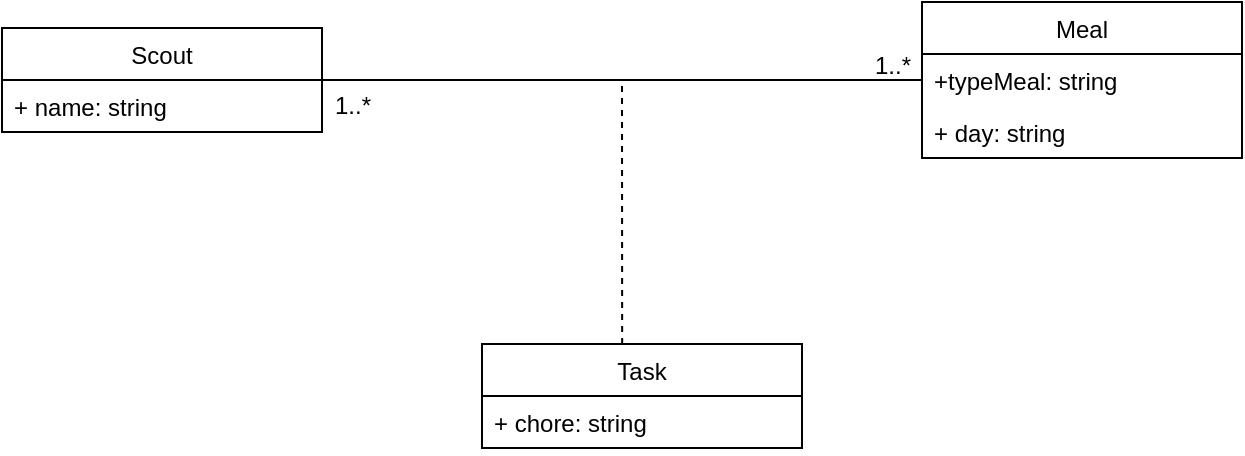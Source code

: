 <mxfile version="16.6.4" type="github" pages="2">
  <diagram id="F5-OUlLzbReeKoo68haT" name="Page-1">
    <mxGraphModel dx="1181" dy="645" grid="1" gridSize="10" guides="1" tooltips="1" connect="1" arrows="1" fold="1" page="1" pageScale="1" pageWidth="850" pageHeight="1100" math="0" shadow="0">
      <root>
        <mxCell id="0" />
        <mxCell id="1" parent="0" />
        <mxCell id="-wiDx8SyCSjooalKV0-v-5" style="edgeStyle=orthogonalEdgeStyle;rounded=0;orthogonalLoop=1;jettySize=auto;html=1;exitX=1;exitY=0.5;exitDx=0;exitDy=0;endArrow=none;endFill=0;" edge="1" parent="1" source="ISntGJ9KxGpIwfvyZYCT-39" target="ISntGJ9KxGpIwfvyZYCT-44">
          <mxGeometry relative="1" as="geometry" />
        </mxCell>
        <mxCell id="ISntGJ9KxGpIwfvyZYCT-39" value="Scout" style="swimlane;fontStyle=0;childLayout=stackLayout;horizontal=1;startSize=26;fillColor=none;horizontalStack=0;resizeParent=1;resizeParentMax=0;resizeLast=0;collapsible=1;marginBottom=0;" vertex="1" parent="1">
          <mxGeometry x="160" y="242" width="160" height="52" as="geometry" />
        </mxCell>
        <mxCell id="ISntGJ9KxGpIwfvyZYCT-40" value="+ name: string" style="text;strokeColor=none;fillColor=none;align=left;verticalAlign=top;spacingLeft=4;spacingRight=4;overflow=hidden;rotatable=0;points=[[0,0.5],[1,0.5]];portConstraint=eastwest;" vertex="1" parent="ISntGJ9KxGpIwfvyZYCT-39">
          <mxGeometry y="26" width="160" height="26" as="geometry" />
        </mxCell>
        <mxCell id="ISntGJ9KxGpIwfvyZYCT-43" value="Meal" style="swimlane;fontStyle=0;childLayout=stackLayout;horizontal=1;startSize=26;fillColor=none;horizontalStack=0;resizeParent=1;resizeParentMax=0;resizeLast=0;collapsible=1;marginBottom=0;" vertex="1" parent="1">
          <mxGeometry x="620" y="229" width="160" height="78" as="geometry" />
        </mxCell>
        <mxCell id="ISntGJ9KxGpIwfvyZYCT-44" value="+typeMeal: string" style="text;strokeColor=none;fillColor=none;align=left;verticalAlign=top;spacingLeft=4;spacingRight=4;overflow=hidden;rotatable=0;points=[[0,0.5],[1,0.5]];portConstraint=eastwest;" vertex="1" parent="ISntGJ9KxGpIwfvyZYCT-43">
          <mxGeometry y="26" width="160" height="26" as="geometry" />
        </mxCell>
        <mxCell id="ISntGJ9KxGpIwfvyZYCT-45" value="+ day: string" style="text;strokeColor=none;fillColor=none;align=left;verticalAlign=top;spacingLeft=4;spacingRight=4;overflow=hidden;rotatable=0;points=[[0,0.5],[1,0.5]];portConstraint=eastwest;" vertex="1" parent="ISntGJ9KxGpIwfvyZYCT-43">
          <mxGeometry y="52" width="160" height="26" as="geometry" />
        </mxCell>
        <mxCell id="ISntGJ9KxGpIwfvyZYCT-58" value="Task" style="swimlane;fontStyle=0;childLayout=stackLayout;horizontal=1;startSize=26;fillColor=none;horizontalStack=0;resizeParent=1;resizeParentMax=0;resizeLast=0;collapsible=1;marginBottom=0;" vertex="1" parent="1">
          <mxGeometry x="400" y="400" width="160" height="52" as="geometry" />
        </mxCell>
        <mxCell id="ISntGJ9KxGpIwfvyZYCT-59" value="+ chore: string" style="text;strokeColor=none;fillColor=none;align=left;verticalAlign=top;spacingLeft=4;spacingRight=4;overflow=hidden;rotatable=0;points=[[0,0.5],[1,0.5]];portConstraint=eastwest;" vertex="1" parent="ISntGJ9KxGpIwfvyZYCT-58">
          <mxGeometry y="26" width="160" height="26" as="geometry" />
        </mxCell>
        <mxCell id="-wiDx8SyCSjooalKV0-v-6" value="1..*" style="text;html=1;align=center;verticalAlign=middle;resizable=0;points=[];autosize=1;strokeColor=none;fillColor=none;" vertex="1" parent="1">
          <mxGeometry x="590" y="251" width="30" height="20" as="geometry" />
        </mxCell>
        <mxCell id="-wiDx8SyCSjooalKV0-v-7" value="1..*" style="text;html=1;align=center;verticalAlign=middle;resizable=0;points=[];autosize=1;strokeColor=none;fillColor=none;" vertex="1" parent="1">
          <mxGeometry x="320" y="271" width="30" height="20" as="geometry" />
        </mxCell>
        <mxCell id="-wiDx8SyCSjooalKV0-v-8" value="" style="endArrow=none;dashed=1;html=1;rounded=0;exitX=0.438;exitY=0;exitDx=0;exitDy=0;exitPerimeter=0;" edge="1" parent="1" source="ISntGJ9KxGpIwfvyZYCT-58">
          <mxGeometry width="50" height="50" relative="1" as="geometry">
            <mxPoint x="420" y="320" as="sourcePoint" />
            <mxPoint x="470" y="270" as="targetPoint" />
          </mxGeometry>
        </mxCell>
      </root>
    </mxGraphModel>
  </diagram>
  <diagram id="mW1-qm0KenO6mOCfqsuo" name="Page-2">
    <mxGraphModel dx="1261" dy="861" grid="1" gridSize="10" guides="1" tooltips="1" connect="1" arrows="1" fold="1" page="1" pageScale="1" pageWidth="850" pageHeight="1100" math="0" shadow="0">
      <root>
        <mxCell id="6r42kMZvUn3mNVEDOe5r-0" />
        <mxCell id="6r42kMZvUn3mNVEDOe5r-1" parent="6r42kMZvUn3mNVEDOe5r-0" />
        <mxCell id="zVGuyxkBeyIJs272_clI-0" value="" style="shape=table;html=1;whiteSpace=wrap;startSize=0;container=1;collapsible=0;childLayout=tableLayout;" vertex="1" parent="6r42kMZvUn3mNVEDOe5r-1">
          <mxGeometry x="280" y="280" width="120" height="40" as="geometry" />
        </mxCell>
        <mxCell id="zVGuyxkBeyIJs272_clI-1" value="" style="shape=tableRow;horizontal=0;startSize=0;swimlaneHead=0;swimlaneBody=0;top=0;left=0;bottom=0;right=0;collapsible=0;dropTarget=0;fillColor=none;points=[[0,0.5],[1,0.5]];portConstraint=eastwest;" vertex="1" parent="zVGuyxkBeyIJs272_clI-0">
          <mxGeometry width="120" height="40" as="geometry" />
        </mxCell>
        <mxCell id="zVGuyxkBeyIJs272_clI-2" value="scout_id" style="shape=partialRectangle;html=1;whiteSpace=wrap;connectable=0;fillColor=none;top=0;left=0;bottom=0;right=0;overflow=hidden;" vertex="1" parent="zVGuyxkBeyIJs272_clI-1">
          <mxGeometry width="60" height="40" as="geometry">
            <mxRectangle width="60" height="40" as="alternateBounds" />
          </mxGeometry>
        </mxCell>
        <mxCell id="zVGuyxkBeyIJs272_clI-3" value="name" style="shape=partialRectangle;html=1;whiteSpace=wrap;connectable=0;fillColor=none;top=0;left=0;bottom=0;right=0;overflow=hidden;" vertex="1" parent="zVGuyxkBeyIJs272_clI-1">
          <mxGeometry x="60" width="60" height="40" as="geometry">
            <mxRectangle width="60" height="40" as="alternateBounds" />
          </mxGeometry>
        </mxCell>
        <mxCell id="HKVqTWaNozb6Rl3w4fx_-0" value="Scouts" style="text;html=1;align=center;verticalAlign=middle;resizable=0;points=[];autosize=1;strokeColor=none;fillColor=none;" vertex="1" parent="6r42kMZvUn3mNVEDOe5r-1">
          <mxGeometry x="280" y="260" width="50" height="20" as="geometry" />
        </mxCell>
        <mxCell id="vW45UrMbjvelXQElezyh-0" value="" style="shape=table;html=1;whiteSpace=wrap;startSize=0;container=1;collapsible=0;childLayout=tableLayout;" vertex="1" parent="6r42kMZvUn3mNVEDOe5r-1">
          <mxGeometry x="480" y="280" width="210" height="40" as="geometry" />
        </mxCell>
        <mxCell id="vW45UrMbjvelXQElezyh-1" value="" style="shape=tableRow;horizontal=0;startSize=0;swimlaneHead=0;swimlaneBody=0;top=0;left=0;bottom=0;right=0;collapsible=0;dropTarget=0;fillColor=none;points=[[0,0.5],[1,0.5]];portConstraint=eastwest;" vertex="1" parent="vW45UrMbjvelXQElezyh-0">
          <mxGeometry width="210" height="40" as="geometry" />
        </mxCell>
        <mxCell id="vW45UrMbjvelXQElezyh-2" value="meal_id" style="shape=partialRectangle;html=1;whiteSpace=wrap;connectable=0;fillColor=none;top=0;left=0;bottom=0;right=0;overflow=hidden;" vertex="1" parent="vW45UrMbjvelXQElezyh-1">
          <mxGeometry width="70" height="40" as="geometry">
            <mxRectangle width="70" height="40" as="alternateBounds" />
          </mxGeometry>
        </mxCell>
        <mxCell id="vW45UrMbjvelXQElezyh-3" value="typeMeal" style="shape=partialRectangle;html=1;whiteSpace=wrap;connectable=0;fillColor=none;top=0;left=0;bottom=0;right=0;overflow=hidden;" vertex="1" parent="vW45UrMbjvelXQElezyh-1">
          <mxGeometry x="70" width="70" height="40" as="geometry">
            <mxRectangle width="70" height="40" as="alternateBounds" />
          </mxGeometry>
        </mxCell>
        <mxCell id="vW45UrMbjvelXQElezyh-4" value="day" style="shape=partialRectangle;html=1;whiteSpace=wrap;connectable=0;fillColor=none;top=0;left=0;bottom=0;right=0;overflow=hidden;" vertex="1" parent="vW45UrMbjvelXQElezyh-1">
          <mxGeometry x="140" width="70" height="40" as="geometry">
            <mxRectangle width="70" height="40" as="alternateBounds" />
          </mxGeometry>
        </mxCell>
        <mxCell id="KqUkMIYGXnzjiuBSk712-0" value="Meals" style="text;html=1;align=center;verticalAlign=middle;resizable=0;points=[];autosize=1;strokeColor=none;fillColor=none;" vertex="1" parent="6r42kMZvUn3mNVEDOe5r-1">
          <mxGeometry x="480" y="260" width="50" height="20" as="geometry" />
        </mxCell>
        <mxCell id="NtnBjtAYKazGp67NOjQB-3" style="edgeStyle=orthogonalEdgeStyle;rounded=0;orthogonalLoop=1;jettySize=auto;html=1;exitX=0.5;exitY=1;exitDx=0;exitDy=0;entryX=0.5;entryY=0;entryDx=0;entryDy=0;endArrow=none;endFill=0;" edge="1" parent="6r42kMZvUn3mNVEDOe5r-1" source="Mo2t7ZAcmu9_pF9MsI1I-0" target="NtnBjtAYKazGp67NOjQB-1">
          <mxGeometry relative="1" as="geometry" />
        </mxCell>
        <mxCell id="Mo2t7ZAcmu9_pF9MsI1I-0" value="PK" style="whiteSpace=wrap;html=1;fillColor=#fff2cc;strokeColor=#d6b656;" vertex="1" parent="6r42kMZvUn3mNVEDOe5r-1">
          <mxGeometry x="280" y="320" width="60" height="40" as="geometry" />
        </mxCell>
        <mxCell id="NtnBjtAYKazGp67NOjQB-4" style="edgeStyle=orthogonalEdgeStyle;rounded=0;orthogonalLoop=1;jettySize=auto;html=1;exitX=0.5;exitY=1;exitDx=0;exitDy=0;entryX=0.5;entryY=0;entryDx=0;entryDy=0;endArrow=none;endFill=0;" edge="1" parent="6r42kMZvUn3mNVEDOe5r-1" source="Mo2t7ZAcmu9_pF9MsI1I-2" target="NtnBjtAYKazGp67NOjQB-2">
          <mxGeometry relative="1" as="geometry" />
        </mxCell>
        <mxCell id="Mo2t7ZAcmu9_pF9MsI1I-2" value="PK" style="whiteSpace=wrap;html=1;fillColor=#fff2cc;strokeColor=#d6b656;" vertex="1" parent="6r42kMZvUn3mNVEDOe5r-1">
          <mxGeometry x="480" y="320" width="70" height="40" as="geometry" />
        </mxCell>
        <mxCell id="Mo2t7ZAcmu9_pF9MsI1I-3" value="" style="shape=table;html=1;whiteSpace=wrap;startSize=0;container=1;collapsible=0;childLayout=tableLayout;" vertex="1" parent="6r42kMZvUn3mNVEDOe5r-1">
          <mxGeometry x="340" y="440" width="180" height="40" as="geometry" />
        </mxCell>
        <mxCell id="Mo2t7ZAcmu9_pF9MsI1I-4" value="" style="shape=tableRow;horizontal=0;startSize=0;swimlaneHead=0;swimlaneBody=0;top=0;left=0;bottom=0;right=0;collapsible=0;dropTarget=0;fillColor=none;points=[[0,0.5],[1,0.5]];portConstraint=eastwest;" vertex="1" parent="Mo2t7ZAcmu9_pF9MsI1I-3">
          <mxGeometry width="180" height="40" as="geometry" />
        </mxCell>
        <mxCell id="Mo2t7ZAcmu9_pF9MsI1I-5" value="scout_id" style="shape=partialRectangle;html=1;whiteSpace=wrap;connectable=0;fillColor=none;top=0;left=0;bottom=0;right=0;overflow=hidden;" vertex="1" parent="Mo2t7ZAcmu9_pF9MsI1I-4">
          <mxGeometry width="60" height="40" as="geometry">
            <mxRectangle width="60" height="40" as="alternateBounds" />
          </mxGeometry>
        </mxCell>
        <mxCell id="Mo2t7ZAcmu9_pF9MsI1I-6" value="meal_id" style="shape=partialRectangle;html=1;whiteSpace=wrap;connectable=0;fillColor=none;top=0;left=0;bottom=0;right=0;overflow=hidden;" vertex="1" parent="Mo2t7ZAcmu9_pF9MsI1I-4">
          <mxGeometry x="60" width="60" height="40" as="geometry">
            <mxRectangle width="60" height="40" as="alternateBounds" />
          </mxGeometry>
        </mxCell>
        <mxCell id="Mo2t7ZAcmu9_pF9MsI1I-7" value="chore" style="shape=partialRectangle;html=1;whiteSpace=wrap;connectable=0;fillColor=none;top=0;left=0;bottom=0;right=0;overflow=hidden;" vertex="1" parent="Mo2t7ZAcmu9_pF9MsI1I-4">
          <mxGeometry x="120" width="60" height="40" as="geometry">
            <mxRectangle width="60" height="40" as="alternateBounds" />
          </mxGeometry>
        </mxCell>
        <mxCell id="qp5ZXJXR2TAadtBpBKw1-4" value="Tasks" style="text;html=1;align=center;verticalAlign=middle;resizable=0;points=[];autosize=1;strokeColor=none;fillColor=none;" vertex="1" parent="6r42kMZvUn3mNVEDOe5r-1">
          <mxGeometry x="290" y="440" width="50" height="20" as="geometry" />
        </mxCell>
        <mxCell id="NtnBjtAYKazGp67NOjQB-1" value="FK" style="whiteSpace=wrap;html=1;fillColor=#dae8fc;strokeColor=#6c8ebf;" vertex="1" parent="6r42kMZvUn3mNVEDOe5r-1">
          <mxGeometry x="340" y="400" width="60" height="40" as="geometry" />
        </mxCell>
        <mxCell id="NtnBjtAYKazGp67NOjQB-2" value="FK" style="whiteSpace=wrap;html=1;fillColor=#dae8fc;strokeColor=#6c8ebf;" vertex="1" parent="6r42kMZvUn3mNVEDOe5r-1">
          <mxGeometry x="400" y="400" width="60" height="40" as="geometry" />
        </mxCell>
        <mxCell id="NtnBjtAYKazGp67NOjQB-5" value="PK" style="whiteSpace=wrap;html=1;fillColor=#fff2cc;strokeColor=#d6b656;" vertex="1" parent="6r42kMZvUn3mNVEDOe5r-1">
          <mxGeometry x="340" y="480" width="120" height="40" as="geometry" />
        </mxCell>
        <mxCell id="mdU8XjXPvT0SgWyq1FBL-0" value="1..*" style="text;html=1;align=center;verticalAlign=middle;resizable=0;points=[];autosize=1;strokeColor=none;fillColor=none;" vertex="1" parent="6r42kMZvUn3mNVEDOe5r-1">
          <mxGeometry x="340" y="320" width="30" height="20" as="geometry" />
        </mxCell>
        <mxCell id="mdU8XjXPvT0SgWyq1FBL-1" value="1..*" style="text;html=1;align=center;verticalAlign=middle;resizable=0;points=[];autosize=1;strokeColor=none;fillColor=none;" vertex="1" parent="6r42kMZvUn3mNVEDOe5r-1">
          <mxGeometry x="550" y="320" width="30" height="20" as="geometry" />
        </mxCell>
        <mxCell id="5mSIhiHDHSiJ-GbBEQm2-0" value="1..*" style="text;html=1;align=center;verticalAlign=middle;resizable=0;points=[];autosize=1;strokeColor=none;fillColor=none;" vertex="1" parent="6r42kMZvUn3mNVEDOe5r-1">
          <mxGeometry x="370" y="380" width="30" height="20" as="geometry" />
        </mxCell>
        <mxCell id="5mSIhiHDHSiJ-GbBEQm2-2" value="1..*" style="text;html=1;align=center;verticalAlign=middle;resizable=0;points=[];autosize=1;strokeColor=none;fillColor=none;" vertex="1" parent="6r42kMZvUn3mNVEDOe5r-1">
          <mxGeometry x="430" y="380" width="30" height="20" as="geometry" />
        </mxCell>
      </root>
    </mxGraphModel>
  </diagram>
</mxfile>
